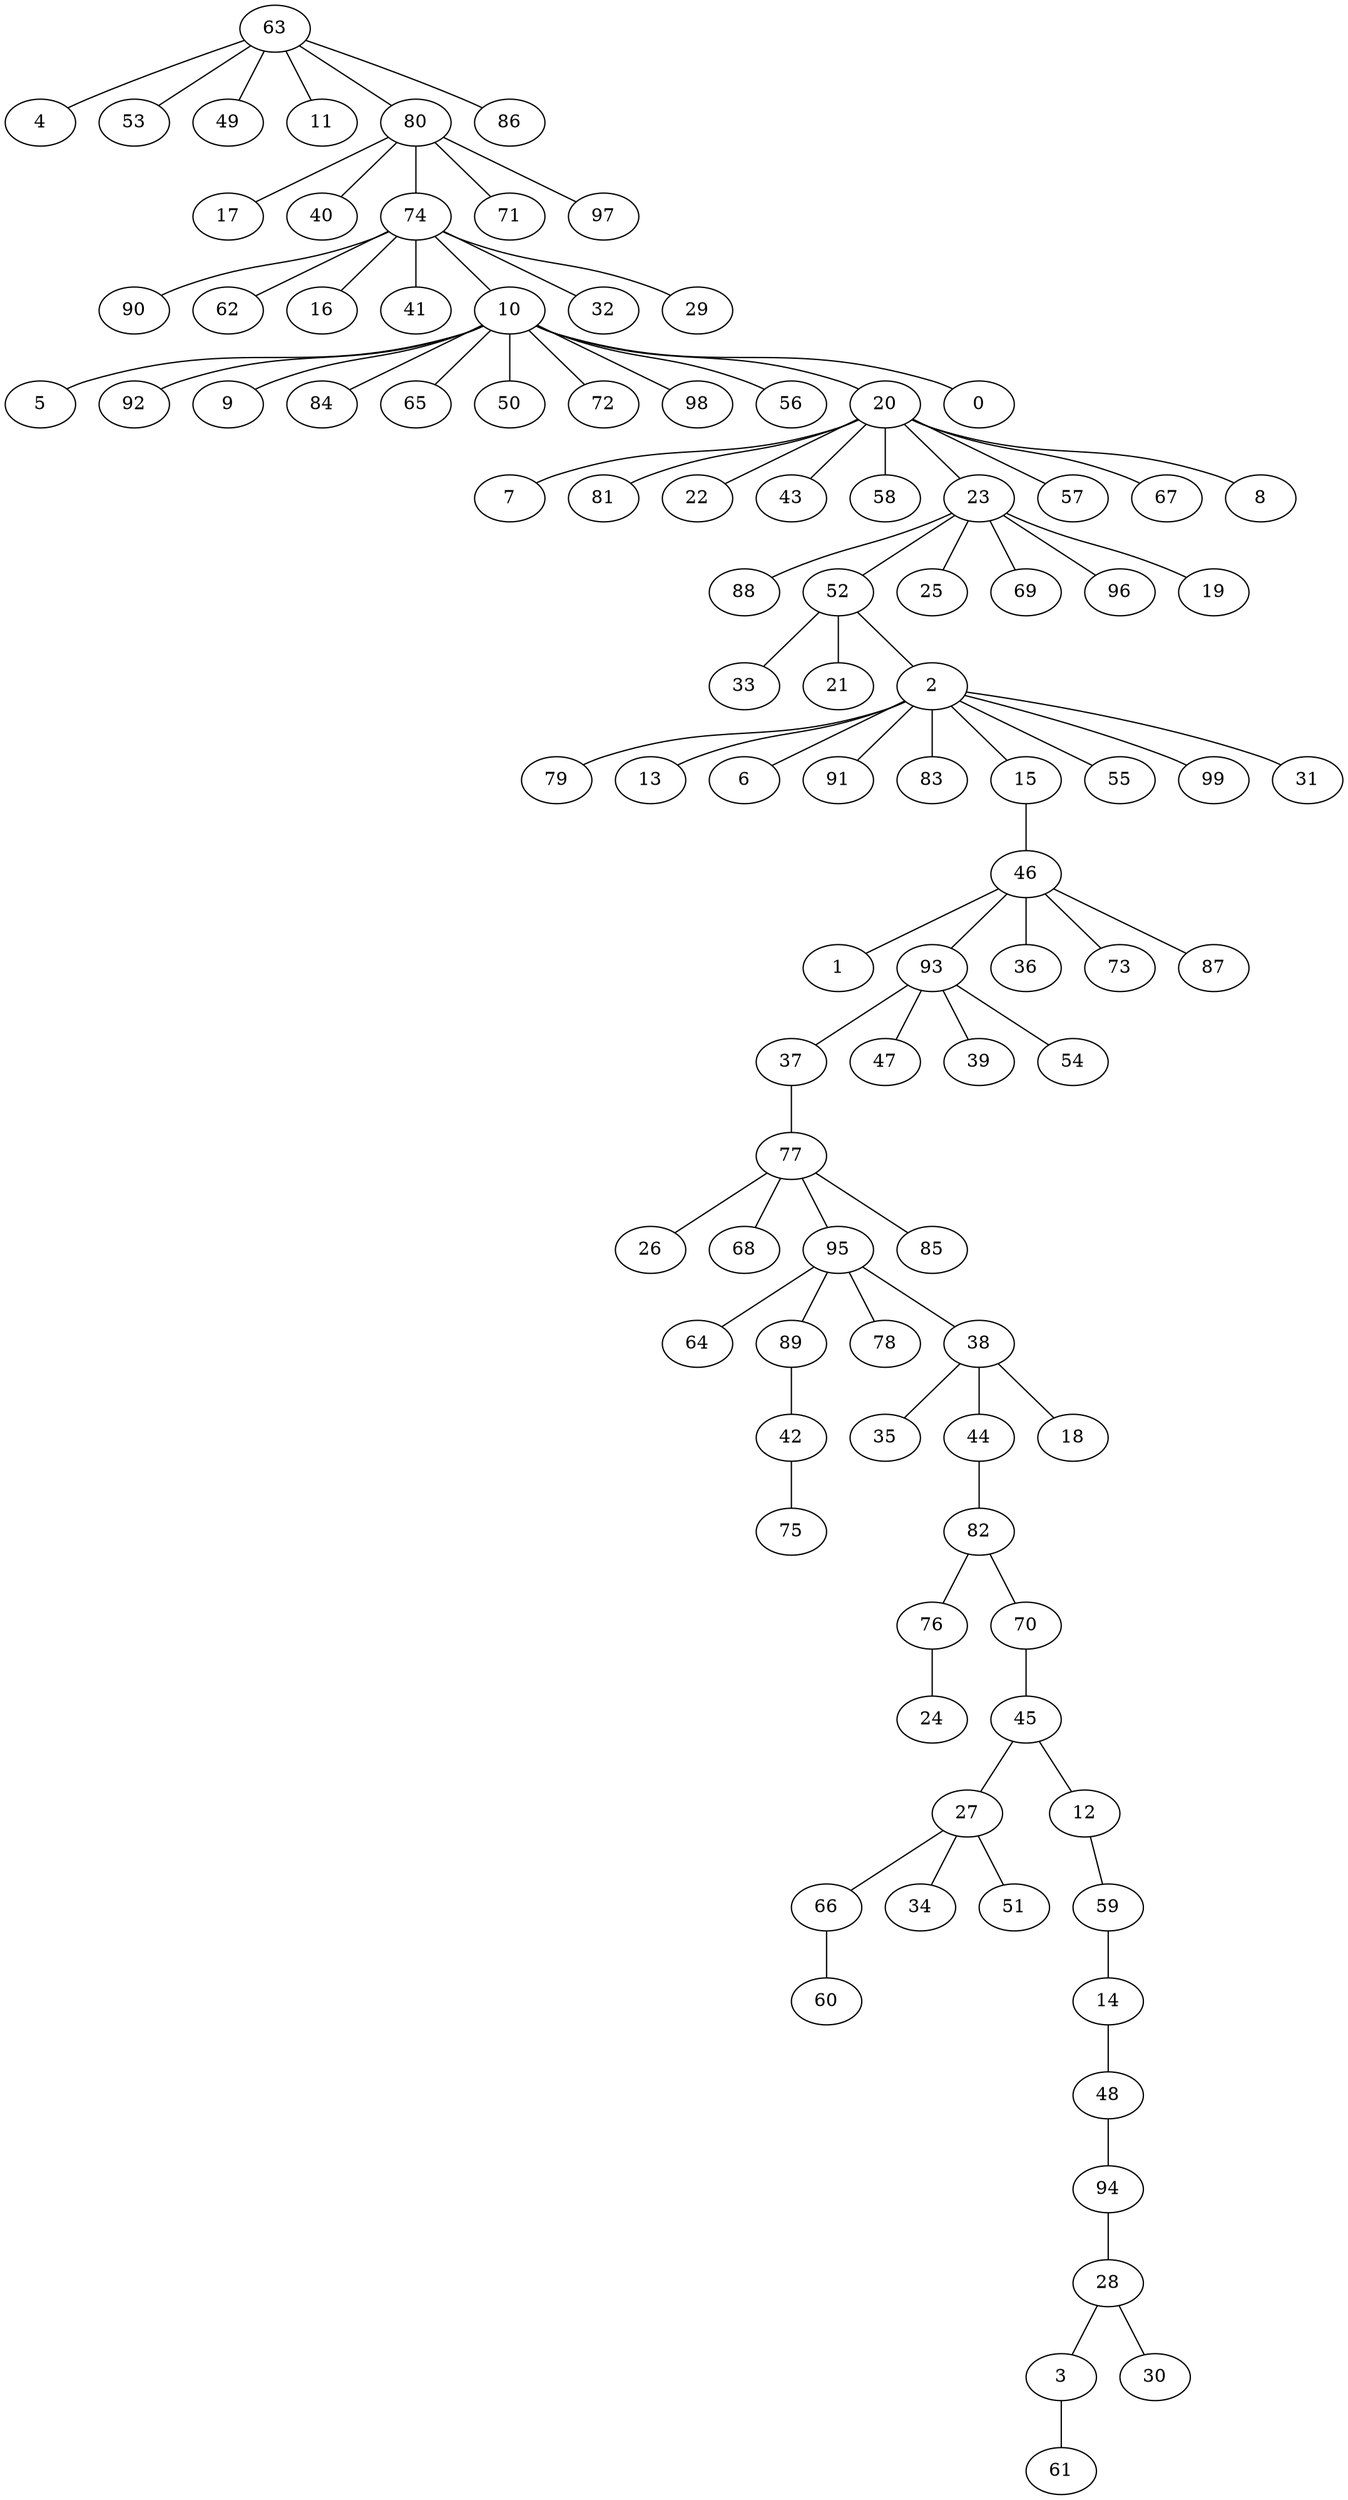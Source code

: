 graph G {
"5";
"4";
"79";
"37";
"88";
"27";
"1";
"33";
"52";
"90";
"62";
"92";
"9";
"13";
"26";
"66";
"17";
"84";
"7";
"81";
"63";
"93";
"6";
"40";
"24";
"3";
"14";
"16";
"64";
"42";
"65";
"35";
"91";
"94";
"36";
"22";
"50";
"30";
"28";
"68";
"89";
"47";
"59";
"83";
"46";
"72";
"39";
"41";
"74";
"15";
"98";
"10";
"78";
"53";
"82";
"56";
"95";
"44";
"25";
"76";
"38";
"73";
"48";
"32";
"75";
"45";
"69";
"20";
"0";
"55";
"60";
"29";
"43";
"49";
"77";
"11";
"18";
"71";
"80";
"99";
"85";
"58";
"23";
"57";
"61";
"96";
"86";
"97";
"67";
"21";
"19";
"34";
"2";
"31";
"8";
"70";
"54";
"87";
"51";
"12";
    "74" -- "10";
    "10" -- "84";
    "10" -- "5";
    "23" -- "25";
    "12" -- "59";
    "2" -- "91";
    "10" -- "92";
    "23" -- "52";
    "28" -- "3";
    "48" -- "94";
    "23" -- "19";
    "10" -- "98";
    "15" -- "46";
    "23" -- "88";
    "10" -- "72";
    "2" -- "6";
    "95" -- "64";
    "74" -- "41";
    "46" -- "36";
    "27" -- "34";
    "52" -- "2";
    "20" -- "43";
    "63" -- "80";
    "23" -- "69";
    "70" -- "45";
    "89" -- "42";
    "45" -- "27";
    "10" -- "0";
    "46" -- "93";
    "74" -- "62";
    "77" -- "26";
    "14" -- "48";
    "95" -- "78";
    "20" -- "22";
    "66" -- "60";
    "93" -- "47";
    "20" -- "7";
    "20" -- "81";
    "2" -- "83";
    "63" -- "53";
    "38" -- "18";
    "2" -- "55";
    "42" -- "75";
    "74" -- "32";
    "10" -- "56";
    "46" -- "1";
    "20" -- "58";
    "38" -- "35";
    "46" -- "87";
    "2" -- "31";
    "2" -- "13";
    "44" -- "82";
    "82" -- "76";
    "80" -- "74";
    "52" -- "33";
    "59" -- "14";
    "46" -- "73";
    "94" -- "28";
    "74" -- "16";
    "80" -- "97";
    "20" -- "67";
    "63" -- "86";
    "2" -- "99";
    "23" -- "96";
    "77" -- "85";
    "80" -- "71";
    "45" -- "12";
    "80" -- "17";
    "74" -- "90";
    "93" -- "54";
    "63" -- "11";
    "95" -- "38";
    "3" -- "61";
    "63" -- "4";
    "93" -- "39";
    "10" -- "9";
    "52" -- "21";
    "95" -- "89";
    "2" -- "15";
    "20" -- "8";
    "63" -- "49";
    "20" -- "57";
    "20" -- "23";
    "93" -- "37";
    "76" -- "24";
    "77" -- "95";
    "2" -- "79";
    "10" -- "50";
    "10" -- "65";
    "77" -- "68";
    "27" -- "66";
    "74" -- "29";
    "82" -- "70";
    "28" -- "30";
    "80" -- "40";
    "27" -- "51";
    "38" -- "44";
    "10" -- "20";
    "37" -- "77";
}
